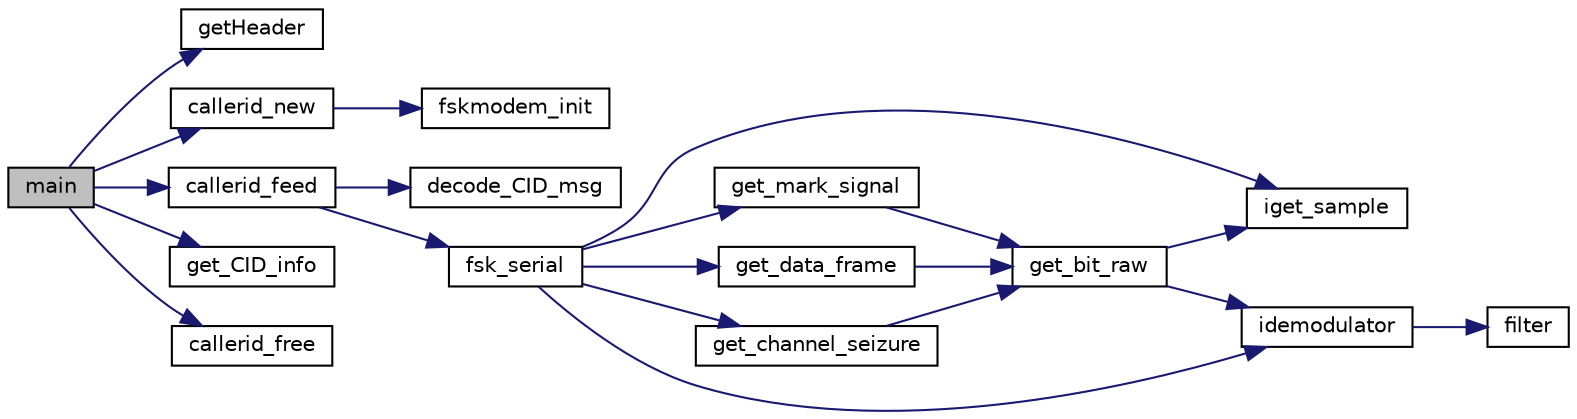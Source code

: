 digraph "main"
{
  edge [fontname="Helvetica",fontsize="10",labelfontname="Helvetica",labelfontsize="10"];
  node [fontname="Helvetica",fontsize="10",shape=record];
  rankdir="LR";
  Node1 [label="main",height=0.2,width=0.4,color="black", fillcolor="grey75", style="filled", fontcolor="black"];
  Node1 -> Node2 [color="midnightblue",fontsize="10",style="solid",fontname="Helvetica"];
  Node2 [label="getHeader",height=0.2,width=0.4,color="black", fillcolor="white", style="filled",URL="$ciddeco_8c.html#a010855d0f62d4eefc3df76540f0ab368",tooltip="Display the Wav file header information. "];
  Node1 -> Node3 [color="midnightblue",fontsize="10",style="solid",fontname="Helvetica"];
  Node3 [label="callerid_new",height=0.2,width=0.4,color="black", fillcolor="white", style="filled",URL="$ciddeco_8c.html#adc002ff8c5972c35907d9ef2aa2ec161",tooltip="Create a callerID state machine. "];
  Node3 -> Node4 [color="midnightblue",fontsize="10",style="solid",fontname="Helvetica"];
  Node4 [label="fskmodem_init",height=0.2,width=0.4,color="black", fillcolor="white", style="filled",URL="$fskmodem_8c.html#a183afaf79ee92e26e8aacd129d9be3cb",tooltip="Initialize the FSK data. "];
  Node1 -> Node5 [color="midnightblue",fontsize="10",style="solid",fontname="Helvetica"];
  Node5 [label="callerid_feed",height=0.2,width=0.4,color="black", fillcolor="white", style="filled",URL="$ciddeco_8c.html#a064fa3b055fb52a7dac2cbed7c63a5f8",tooltip="Read samples into the state machine. "];
  Node5 -> Node6 [color="midnightblue",fontsize="10",style="solid",fontname="Helvetica"];
  Node6 [label="fsk_serial",height=0.2,width=0.4,color="black", fillcolor="white", style="filled",URL="$fskmodem_8c.html#a6315165519388f15eccffd8103769ee3",tooltip="Retrieve a serial byte into outbyte. "];
  Node6 -> Node7 [color="midnightblue",fontsize="10",style="solid",fontname="Helvetica"];
  Node7 [label="iget_sample",height=0.2,width=0.4,color="black", fillcolor="white", style="filled",URL="$fskmodem_8c.html#a326f107539430dc475144721e8a3d688",tooltip="Get the current sample. "];
  Node6 -> Node8 [color="midnightblue",fontsize="10",style="solid",fontname="Helvetica"];
  Node8 [label="idemodulator",height=0.2,width=0.4,color="black", fillcolor="white", style="filled",URL="$fskmodem_8c.html#a1e056276c5df3a6f1803aed2313871cf",tooltip="FSK demodulation. "];
  Node8 -> Node9 [color="midnightblue",fontsize="10",style="solid",fontname="Helvetica"];
  Node9 [label="filter",height=0.2,width=0.4,color="black", fillcolor="white", style="filled",URL="$fskmodem_8c.html#a0cd322aafcc68375d9ee1f5ac4d60b46",tooltip="General function for filtering any frequency. "];
  Node6 -> Node10 [color="midnightblue",fontsize="10",style="solid",fontname="Helvetica"];
  Node10 [label="get_channel_seizure",height=0.2,width=0.4,color="black", fillcolor="white", style="filled",URL="$fskmodem_8c.html#a6ed86518cd99a7ea692c11a396ef2722",tooltip="Detecting channel seizure signal. "];
  Node10 -> Node11 [color="midnightblue",fontsize="10",style="solid",fontname="Helvetica"];
  Node11 [label="get_bit_raw",height=0.2,width=0.4,color="black", fillcolor="white", style="filled",URL="$fskmodem_8c.html#a352dc6016a3e45d7f3573d4cb08c1927",tooltip="Get a single bit of FSK signal. "];
  Node11 -> Node7 [color="midnightblue",fontsize="10",style="solid",fontname="Helvetica"];
  Node11 -> Node8 [color="midnightblue",fontsize="10",style="solid",fontname="Helvetica"];
  Node6 -> Node12 [color="midnightblue",fontsize="10",style="solid",fontname="Helvetica"];
  Node12 [label="get_mark_signal",height=0.2,width=0.4,color="black", fillcolor="white", style="filled",URL="$fskmodem_8c.html#a355770a7620fc3d37477ba433579504c",tooltip="Detecting Mark signal. "];
  Node12 -> Node11 [color="midnightblue",fontsize="10",style="solid",fontname="Helvetica"];
  Node6 -> Node13 [color="midnightblue",fontsize="10",style="solid",fontname="Helvetica"];
  Node13 [label="get_data_frame",height=0.2,width=0.4,color="black", fillcolor="white", style="filled",URL="$fskmodem_8c.html#a3589b6f2cd9585fe74361841da0de198",tooltip="Get the data frame. "];
  Node13 -> Node11 [color="midnightblue",fontsize="10",style="solid",fontname="Helvetica"];
  Node5 -> Node14 [color="midnightblue",fontsize="10",style="solid",fontname="Helvetica"];
  Node14 [label="decode_CID_msg",height=0.2,width=0.4,color="black", fillcolor="white", style="filled",URL="$ciddeco_8c.html#aed8d3c6a765781523ed8964b7523f5e3",tooltip="Decoding the CID message. "];
  Node1 -> Node15 [color="midnightblue",fontsize="10",style="solid",fontname="Helvetica"];
  Node15 [label="get_CID_info",height=0.2,width=0.4,color="black", fillcolor="white", style="filled",URL="$ciddeco_8c.html#a9f70cb7819a623e9914ad71526ae232e",tooltip="This function Display the CallerID message. "];
  Node1 -> Node16 [color="midnightblue",fontsize="10",style="solid",fontname="Helvetica"];
  Node16 [label="callerid_free",height=0.2,width=0.4,color="black", fillcolor="white", style="filled",URL="$ciddeco_8c.html#a4d792e593d99c8b5b3a5534e73082c9d",tooltip="This function frees callerid_state cid. "];
}
